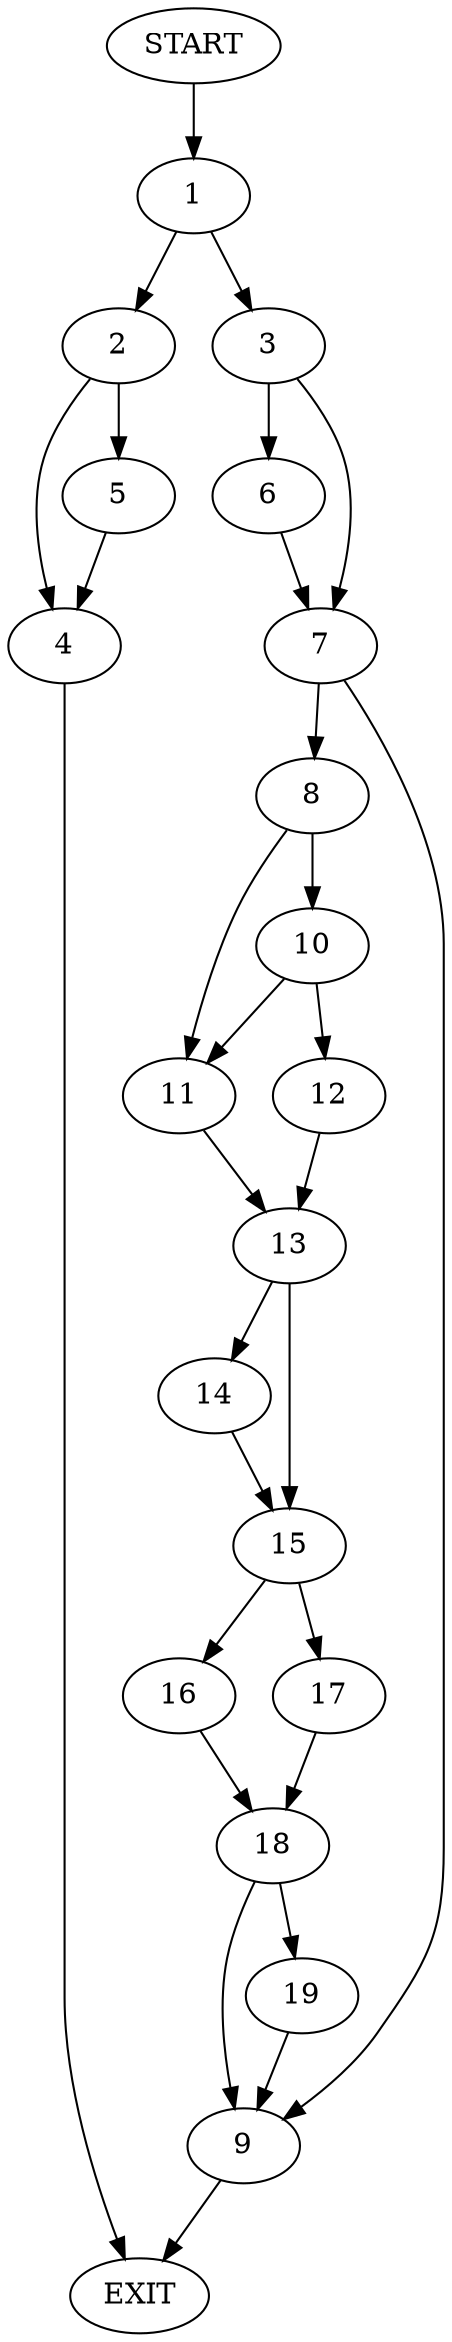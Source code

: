 digraph {
0 [label="START"]
20 [label="EXIT"]
0 -> 1
1 -> 2
1 -> 3
2 -> 4
2 -> 5
3 -> 6
3 -> 7
6 -> 7
7 -> 8
7 -> 9
9 -> 20
8 -> 10
8 -> 11
10 -> 11
10 -> 12
11 -> 13
12 -> 13
13 -> 14
13 -> 15
14 -> 15
15 -> 16
15 -> 17
17 -> 18
16 -> 18
18 -> 19
18 -> 9
19 -> 9
5 -> 4
4 -> 20
}
